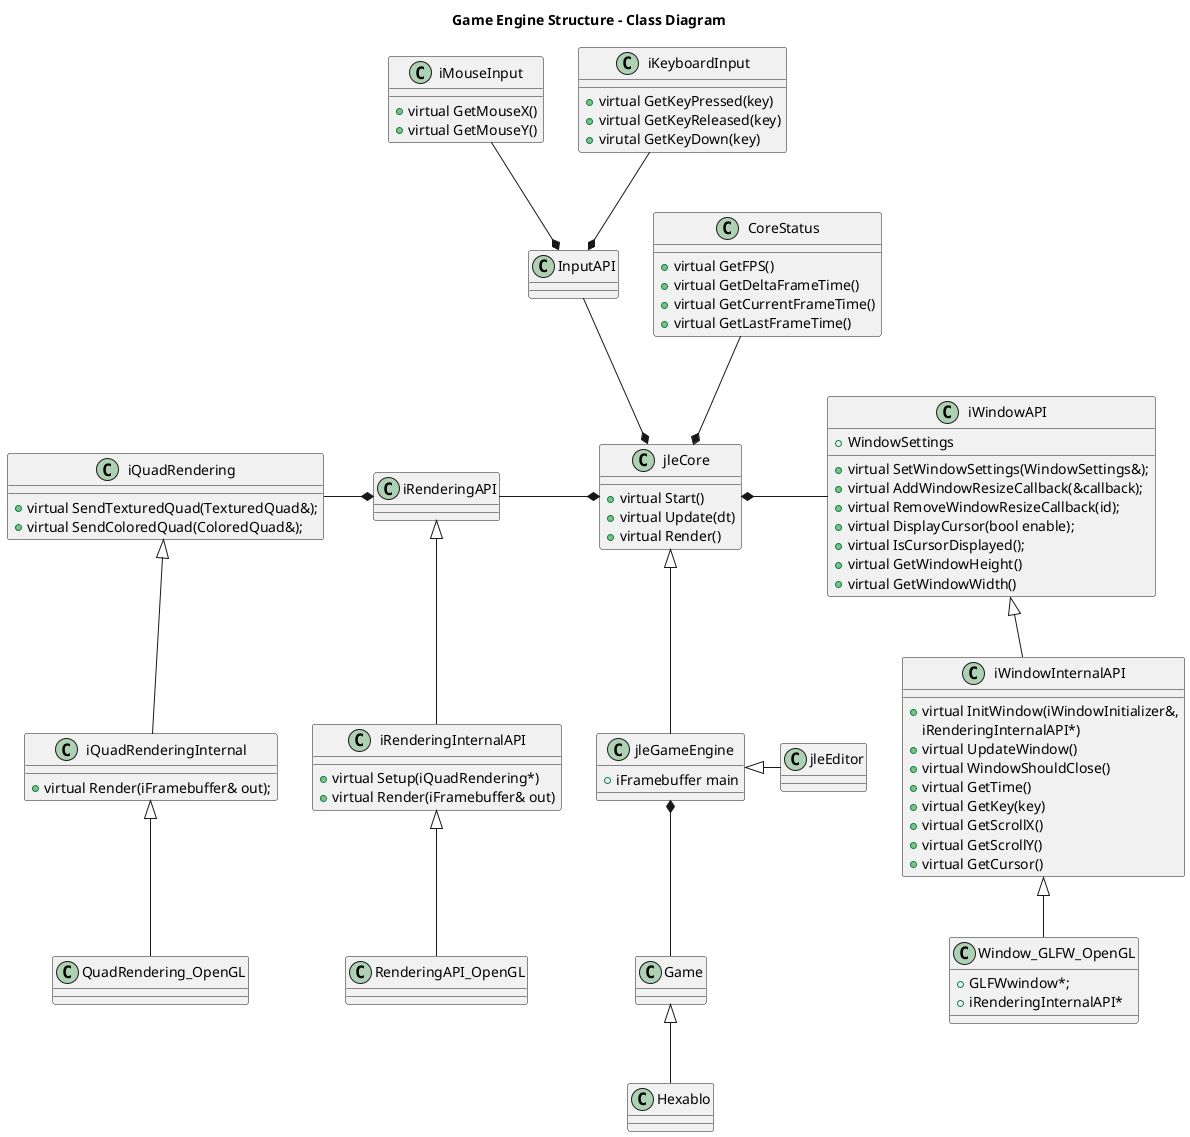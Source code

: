 @startuml

title Game Engine Structure - Class Diagram

class iWindowAPI{
    + WindowSettings
    + virtual SetWindowSettings(WindowSettings&);
	+ virtual AddWindowResizeCallback(&callback);
	+ virtual RemoveWindowResizeCallback(id);
	+ virtual DisplayCursor(bool enable);
	+ virtual IsCursorDisplayed();
	+ virtual GetWindowHeight()
	+ virtual GetWindowWidth()
}

class iWindowInternalAPI{
    + virtual InitWindow(iWindowInitializer&,
    iRenderingInternalAPI*)
	+ virtual UpdateWindow()
	+ virtual WindowShouldClose()
	+ virtual GetTime()
	+ virtual GetKey(key)
	+ virtual GetScrollX()
	+ virtual GetScrollY()
	+ virtual GetCursor()
}

class Game

class Window_GLFW_OpenGL{
    + GLFWwindow*;
    + iRenderingInternalAPI*
}

class InputAPI
class iKeyboardInput{
    + virtual GetKeyPressed(key)
    + virtual GetKeyReleased(key)
    + virutal GetKeyDown(key)
}

class iMouseInput{
    + virtual GetMouseX()
    + virtual GetMouseY()
}

class iRenderingAPI
class iRenderingInternalAPI{
    + virtual Setup(iQuadRendering*)
	+ virtual Render(iFramebuffer& out)
}
class RenderingAPI_OpenGL

class iQuadRendering{
    + virtual SendTexturedQuad(TexturedQuad&);
	+ virtual SendColoredQuad(ColoredQuad&);
}
class iQuadRenderingInternal{
    +virtual Render(iFramebuffer& out);
}
class QuadRendering_OpenGL

class CoreStatus{
    + virtual GetFPS()
	+ virtual GetDeltaFrameTime()
	+ virtual GetCurrentFrameTime()
	+ virtual GetLastFrameTime()
}

class jleCore {
    +virtual Start()
    +virtual Update(dt)
    +virtual Render()
}

class jleGameEngine{
    +iFramebuffer main
}

class jleEditor{

}

class Hexablo{

}


jleGameEngine -up-|> jleCore
jleGameEngine *-down- Game
Hexablo -up-|> Game

jleEditor  -left-|>  jleGameEngine

jleCore  *-right-  iWindowAPI
jleCore  *-left-  iRenderingAPI
jleCore  *-up-  InputAPI
jleCore  *-up-  CoreStatus

iWindowInternalAPI -up-|> iWindowAPI
Window_GLFW_OpenGL -up-|> iWindowInternalAPI

iRenderingInternalAPI -up-|> iRenderingAPI
RenderingAPI_OpenGL -up-|> iRenderingInternalAPI

iRenderingAPI  *-left-  iQuadRendering
iQuadRenderingInternal -up-|> iQuadRendering
QuadRendering_OpenGL -up-|> iQuadRenderingInternal

InputAPI *-up- iKeyboardInput
InputAPI *-up- iMouseInput


@enduml
